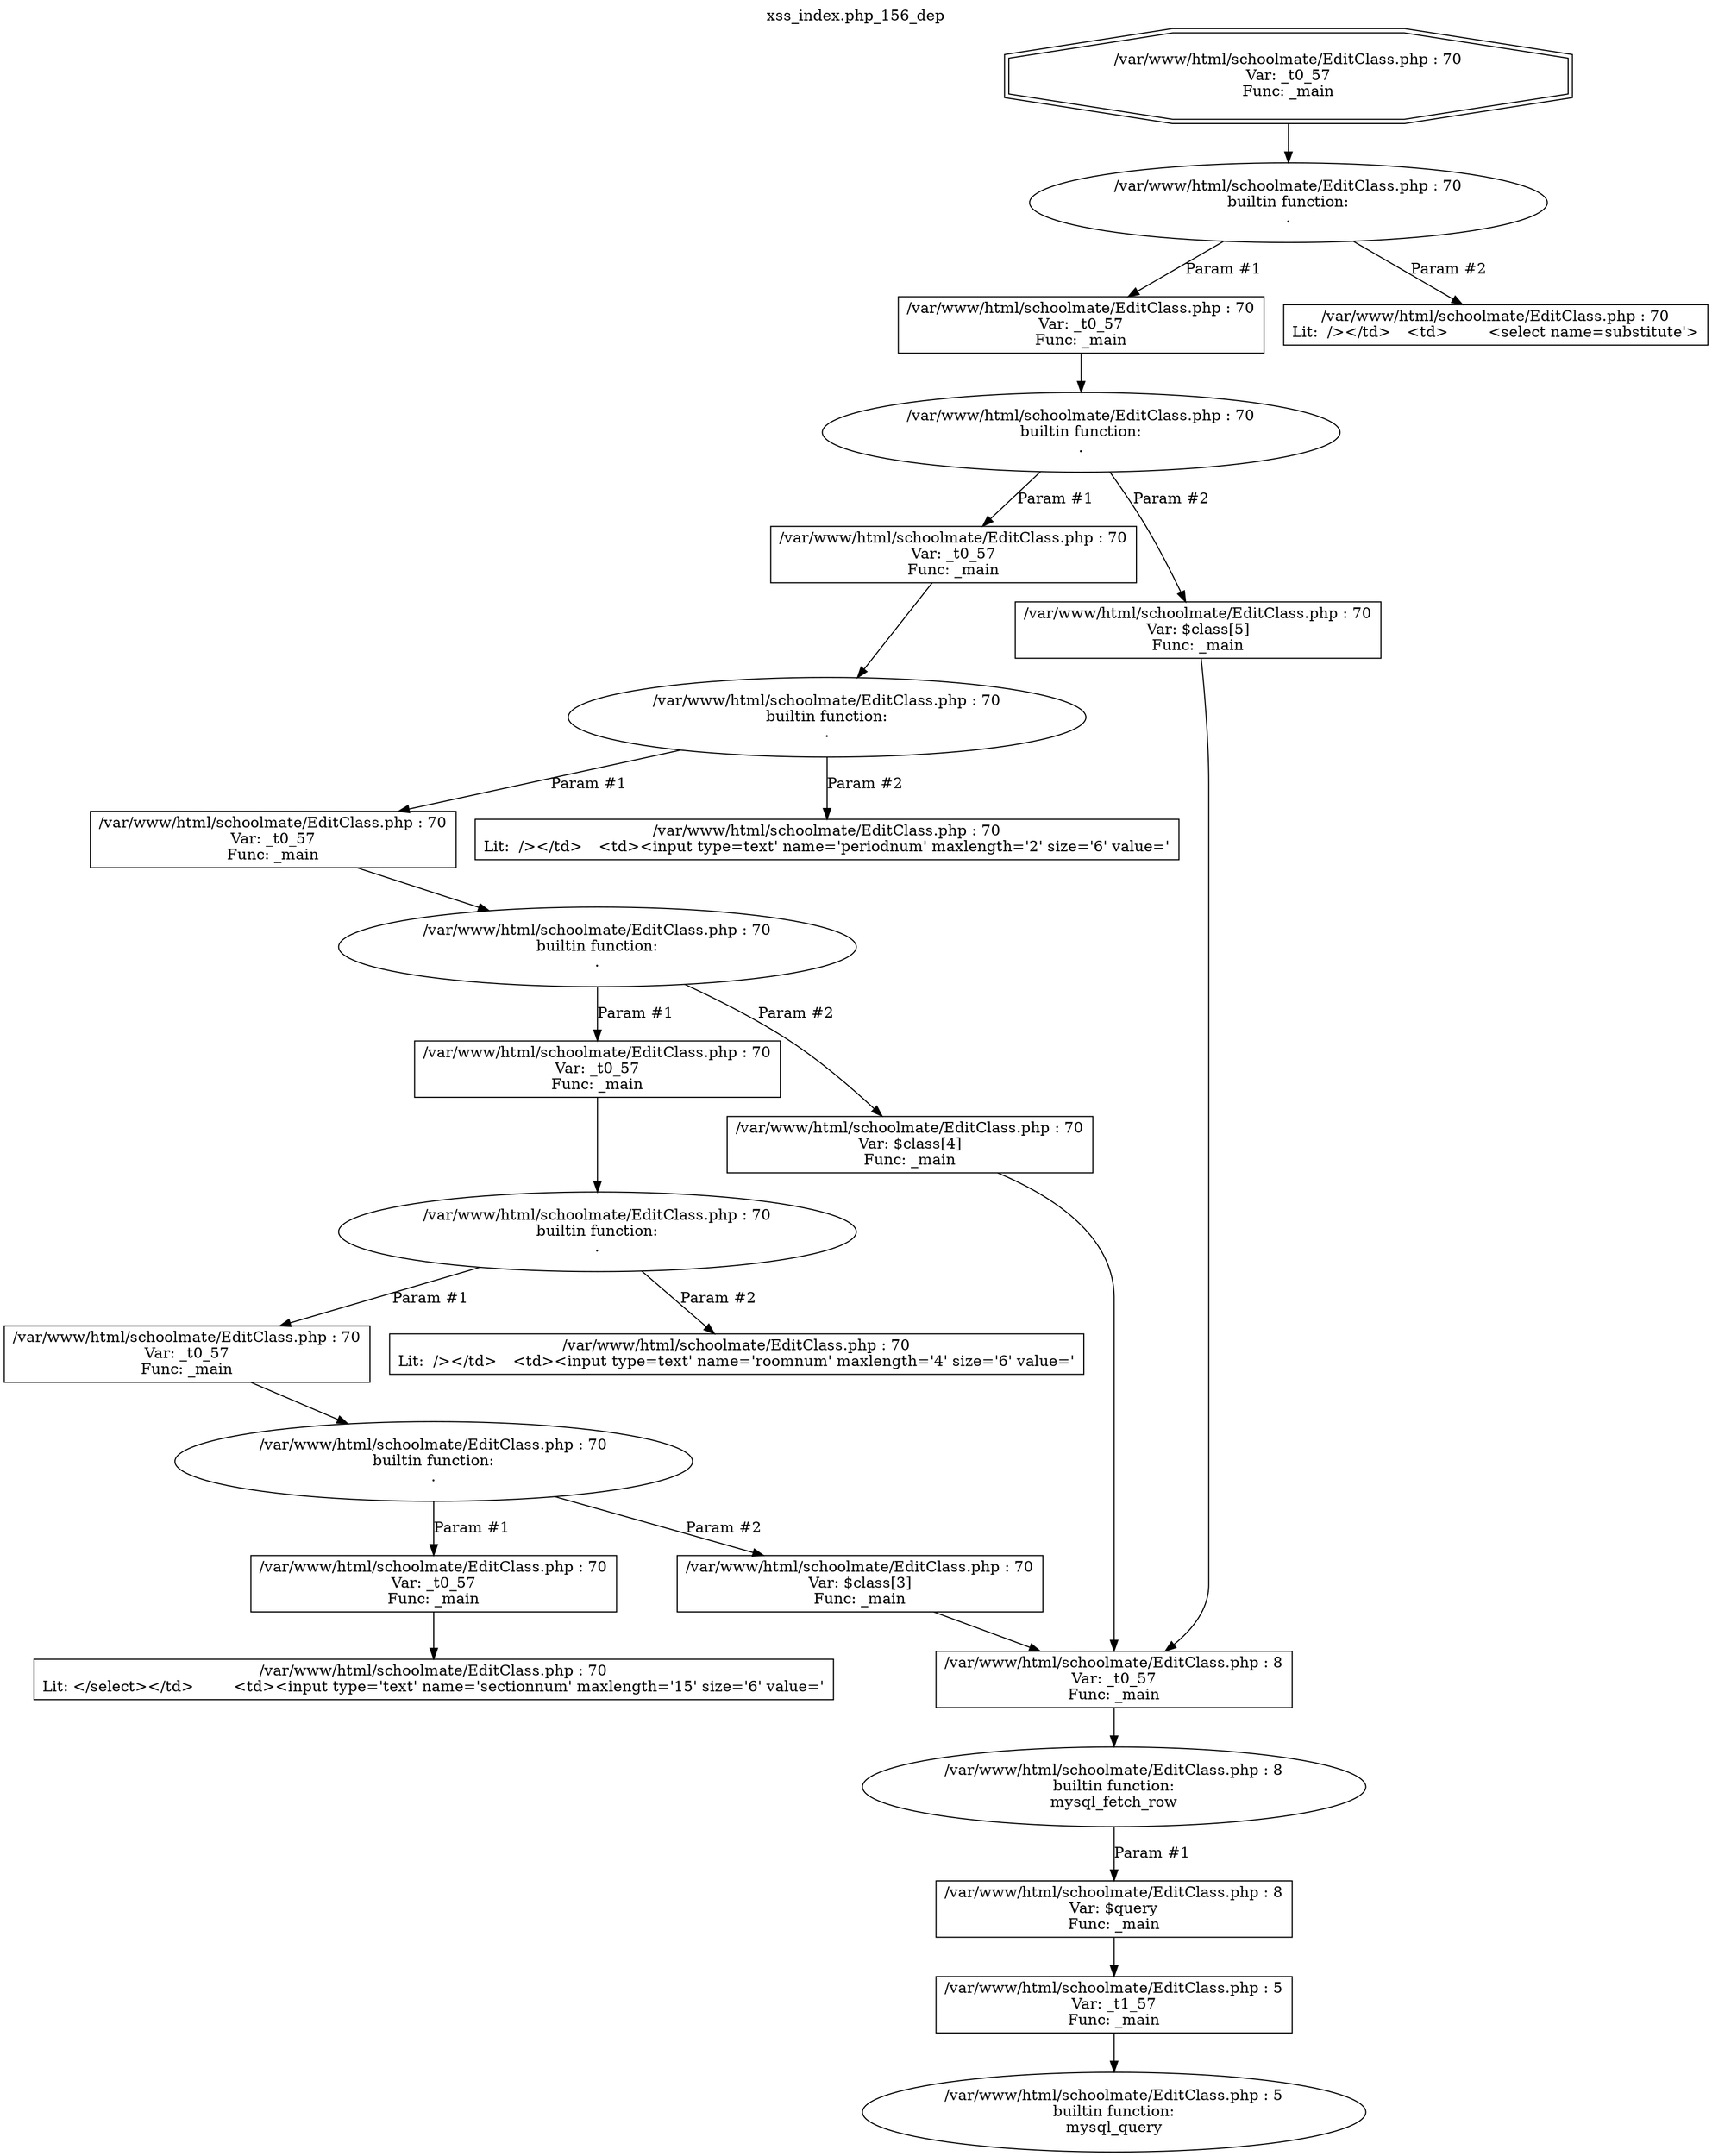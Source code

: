 digraph cfg {
  label="xss_index.php_156_dep";
  labelloc=t;
  n1 [shape=doubleoctagon, label="/var/www/html/schoolmate/EditClass.php : 70\nVar: _t0_57\nFunc: _main\n"];
  n2 [shape=ellipse, label="/var/www/html/schoolmate/EditClass.php : 70\nbuiltin function:\n.\n"];
  n3 [shape=box, label="/var/www/html/schoolmate/EditClass.php : 70\nVar: _t0_57\nFunc: _main\n"];
  n4 [shape=ellipse, label="/var/www/html/schoolmate/EditClass.php : 70\nbuiltin function:\n.\n"];
  n5 [shape=box, label="/var/www/html/schoolmate/EditClass.php : 70\nVar: _t0_57\nFunc: _main\n"];
  n6 [shape=ellipse, label="/var/www/html/schoolmate/EditClass.php : 70\nbuiltin function:\n.\n"];
  n7 [shape=box, label="/var/www/html/schoolmate/EditClass.php : 70\nVar: _t0_57\nFunc: _main\n"];
  n8 [shape=ellipse, label="/var/www/html/schoolmate/EditClass.php : 70\nbuiltin function:\n.\n"];
  n9 [shape=box, label="/var/www/html/schoolmate/EditClass.php : 70\nVar: _t0_57\nFunc: _main\n"];
  n10 [shape=ellipse, label="/var/www/html/schoolmate/EditClass.php : 70\nbuiltin function:\n.\n"];
  n11 [shape=box, label="/var/www/html/schoolmate/EditClass.php : 70\nVar: _t0_57\nFunc: _main\n"];
  n12 [shape=ellipse, label="/var/www/html/schoolmate/EditClass.php : 70\nbuiltin function:\n.\n"];
  n13 [shape=box, label="/var/www/html/schoolmate/EditClass.php : 70\nVar: _t0_57\nFunc: _main\n"];
  n14 [shape=box, label="/var/www/html/schoolmate/EditClass.php : 70\nLit: </select></td>	<td><input type='text' name='sectionnum' maxlength='15' size='6' value='\n"];
  n15 [shape=box, label="/var/www/html/schoolmate/EditClass.php : 70\nVar: $class[3]\nFunc: _main\n"];
  n16 [shape=box, label="/var/www/html/schoolmate/EditClass.php : 8\nVar: _t0_57\nFunc: _main\n"];
  n17 [shape=ellipse, label="/var/www/html/schoolmate/EditClass.php : 8\nbuiltin function:\nmysql_fetch_row\n"];
  n18 [shape=box, label="/var/www/html/schoolmate/EditClass.php : 8\nVar: $query\nFunc: _main\n"];
  n19 [shape=box, label="/var/www/html/schoolmate/EditClass.php : 5\nVar: _t1_57\nFunc: _main\n"];
  n20 [shape=ellipse, label="/var/www/html/schoolmate/EditClass.php : 5\nbuiltin function:\nmysql_query\n"];
  n21 [shape=box, label="/var/www/html/schoolmate/EditClass.php : 70\nLit:  /></td>	<td><input type=text' name='roomnum' maxlength='4' size='6' value='\n"];
  n22 [shape=box, label="/var/www/html/schoolmate/EditClass.php : 70\nVar: $class[4]\nFunc: _main\n"];
  n23 [shape=box, label="/var/www/html/schoolmate/EditClass.php : 70\nLit:  /></td>	<td><input type=text' name='periodnum' maxlength='2' size='6' value='\n"];
  n24 [shape=box, label="/var/www/html/schoolmate/EditClass.php : 70\nVar: $class[5]\nFunc: _main\n"];
  n25 [shape=box, label="/var/www/html/schoolmate/EditClass.php : 70\nLit:  /></td>	<td>	 <select name=substitute'>\n"];
  n1 -> n2;
  n3 -> n4;
  n5 -> n6;
  n7 -> n8;
  n9 -> n10;
  n11 -> n12;
  n13 -> n14;
  n12 -> n13[label="Param #1"];
  n12 -> n15[label="Param #2"];
  n16 -> n17;
  n19 -> n20;
  n18 -> n19;
  n17 -> n18[label="Param #1"];
  n15 -> n16;
  n10 -> n11[label="Param #1"];
  n10 -> n21[label="Param #2"];
  n8 -> n9[label="Param #1"];
  n8 -> n22[label="Param #2"];
  n22 -> n16;
  n6 -> n7[label="Param #1"];
  n6 -> n23[label="Param #2"];
  n4 -> n5[label="Param #1"];
  n4 -> n24[label="Param #2"];
  n24 -> n16;
  n2 -> n3[label="Param #1"];
  n2 -> n25[label="Param #2"];
}
